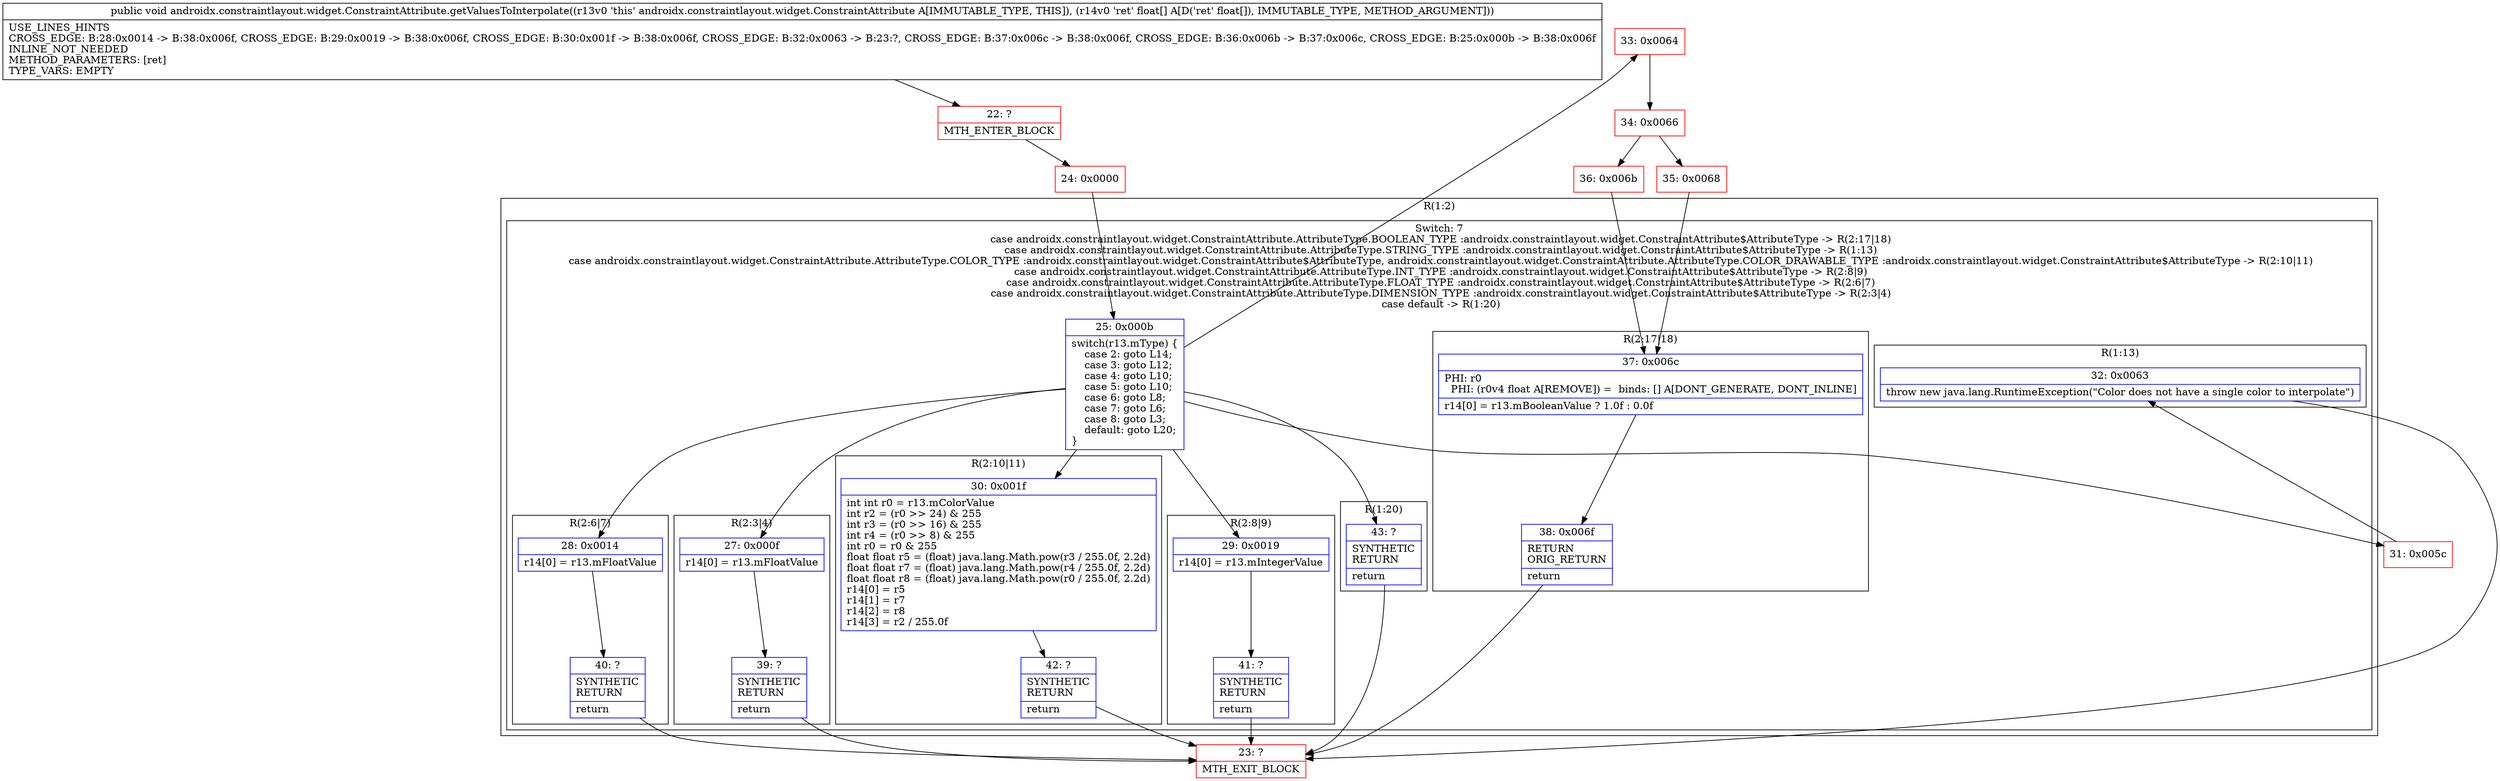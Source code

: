 digraph "CFG forandroidx.constraintlayout.widget.ConstraintAttribute.getValuesToInterpolate([F)V" {
subgraph cluster_Region_2074921204 {
label = "R(1:2)";
node [shape=record,color=blue];
subgraph cluster_SwitchRegion_1709588389 {
label = "Switch: 7
 case androidx.constraintlayout.widget.ConstraintAttribute.AttributeType.BOOLEAN_TYPE :androidx.constraintlayout.widget.ConstraintAttribute$AttributeType -> R(2:17|18)
 case androidx.constraintlayout.widget.ConstraintAttribute.AttributeType.STRING_TYPE :androidx.constraintlayout.widget.ConstraintAttribute$AttributeType -> R(1:13)
 case androidx.constraintlayout.widget.ConstraintAttribute.AttributeType.COLOR_TYPE :androidx.constraintlayout.widget.ConstraintAttribute$AttributeType, androidx.constraintlayout.widget.ConstraintAttribute.AttributeType.COLOR_DRAWABLE_TYPE :androidx.constraintlayout.widget.ConstraintAttribute$AttributeType -> R(2:10|11)
 case androidx.constraintlayout.widget.ConstraintAttribute.AttributeType.INT_TYPE :androidx.constraintlayout.widget.ConstraintAttribute$AttributeType -> R(2:8|9)
 case androidx.constraintlayout.widget.ConstraintAttribute.AttributeType.FLOAT_TYPE :androidx.constraintlayout.widget.ConstraintAttribute$AttributeType -> R(2:6|7)
 case androidx.constraintlayout.widget.ConstraintAttribute.AttributeType.DIMENSION_TYPE :androidx.constraintlayout.widget.ConstraintAttribute$AttributeType -> R(2:3|4)
 case default -> R(1:20)";
node [shape=record,color=blue];
Node_25 [shape=record,label="{25\:\ 0x000b|switch(r13.mType) \{\l    case 2: goto L14;\l    case 3: goto L12;\l    case 4: goto L10;\l    case 5: goto L10;\l    case 6: goto L8;\l    case 7: goto L6;\l    case 8: goto L3;\l    default: goto L20;\l\}\l}"];
subgraph cluster_Region_778544530 {
label = "R(2:17|18)";
node [shape=record,color=blue];
Node_37 [shape=record,label="{37\:\ 0x006c|PHI: r0 \l  PHI: (r0v4 float A[REMOVE]) =  binds: [] A[DONT_GENERATE, DONT_INLINE]\l|r14[0] = r13.mBooleanValue ? 1.0f : 0.0f\l}"];
Node_38 [shape=record,label="{38\:\ 0x006f|RETURN\lORIG_RETURN\l|return\l}"];
}
subgraph cluster_Region_471006710 {
label = "R(1:13)";
node [shape=record,color=blue];
Node_32 [shape=record,label="{32\:\ 0x0063|throw new java.lang.RuntimeException(\"Color does not have a single color to interpolate\")\l}"];
}
subgraph cluster_Region_730038331 {
label = "R(2:10|11)";
node [shape=record,color=blue];
Node_30 [shape=record,label="{30\:\ 0x001f|int int r0 = r13.mColorValue\lint r2 = (r0 \>\> 24) & 255\lint r3 = (r0 \>\> 16) & 255\lint r4 = (r0 \>\> 8) & 255\lint r0 = r0 & 255\lfloat float r5 = (float) java.lang.Math.pow(r3 \/ 255.0f, 2.2d)\lfloat float r7 = (float) java.lang.Math.pow(r4 \/ 255.0f, 2.2d)\lfloat float r8 = (float) java.lang.Math.pow(r0 \/ 255.0f, 2.2d)\lr14[0] = r5\lr14[1] = r7\lr14[2] = r8\lr14[3] = r2 \/ 255.0f\l}"];
Node_42 [shape=record,label="{42\:\ ?|SYNTHETIC\lRETURN\l|return\l}"];
}
subgraph cluster_Region_23363048 {
label = "R(2:8|9)";
node [shape=record,color=blue];
Node_29 [shape=record,label="{29\:\ 0x0019|r14[0] = r13.mIntegerValue\l}"];
Node_41 [shape=record,label="{41\:\ ?|SYNTHETIC\lRETURN\l|return\l}"];
}
subgraph cluster_Region_1428906358 {
label = "R(2:6|7)";
node [shape=record,color=blue];
Node_28 [shape=record,label="{28\:\ 0x0014|r14[0] = r13.mFloatValue\l}"];
Node_40 [shape=record,label="{40\:\ ?|SYNTHETIC\lRETURN\l|return\l}"];
}
subgraph cluster_Region_1181943156 {
label = "R(2:3|4)";
node [shape=record,color=blue];
Node_27 [shape=record,label="{27\:\ 0x000f|r14[0] = r13.mFloatValue\l}"];
Node_39 [shape=record,label="{39\:\ ?|SYNTHETIC\lRETURN\l|return\l}"];
}
subgraph cluster_Region_1292217601 {
label = "R(1:20)";
node [shape=record,color=blue];
Node_43 [shape=record,label="{43\:\ ?|SYNTHETIC\lRETURN\l|return\l}"];
}
}
}
Node_22 [shape=record,color=red,label="{22\:\ ?|MTH_ENTER_BLOCK\l}"];
Node_24 [shape=record,color=red,label="{24\:\ 0x0000}"];
Node_23 [shape=record,color=red,label="{23\:\ ?|MTH_EXIT_BLOCK\l}"];
Node_31 [shape=record,color=red,label="{31\:\ 0x005c}"];
Node_33 [shape=record,color=red,label="{33\:\ 0x0064}"];
Node_34 [shape=record,color=red,label="{34\:\ 0x0066}"];
Node_35 [shape=record,color=red,label="{35\:\ 0x0068}"];
Node_36 [shape=record,color=red,label="{36\:\ 0x006b}"];
MethodNode[shape=record,label="{public void androidx.constraintlayout.widget.ConstraintAttribute.getValuesToInterpolate((r13v0 'this' androidx.constraintlayout.widget.ConstraintAttribute A[IMMUTABLE_TYPE, THIS]), (r14v0 'ret' float[] A[D('ret' float[]), IMMUTABLE_TYPE, METHOD_ARGUMENT]))  | USE_LINES_HINTS\lCROSS_EDGE: B:28:0x0014 \-\> B:38:0x006f, CROSS_EDGE: B:29:0x0019 \-\> B:38:0x006f, CROSS_EDGE: B:30:0x001f \-\> B:38:0x006f, CROSS_EDGE: B:32:0x0063 \-\> B:23:?, CROSS_EDGE: B:37:0x006c \-\> B:38:0x006f, CROSS_EDGE: B:36:0x006b \-\> B:37:0x006c, CROSS_EDGE: B:25:0x000b \-\> B:38:0x006f\lINLINE_NOT_NEEDED\lMETHOD_PARAMETERS: [ret]\lTYPE_VARS: EMPTY\l}"];
MethodNode -> Node_22;Node_25 -> Node_27;
Node_25 -> Node_28;
Node_25 -> Node_29;
Node_25 -> Node_30;
Node_25 -> Node_31;
Node_25 -> Node_33;
Node_25 -> Node_43;
Node_37 -> Node_38;
Node_38 -> Node_23;
Node_32 -> Node_23;
Node_30 -> Node_42;
Node_42 -> Node_23;
Node_29 -> Node_41;
Node_41 -> Node_23;
Node_28 -> Node_40;
Node_40 -> Node_23;
Node_27 -> Node_39;
Node_39 -> Node_23;
Node_43 -> Node_23;
Node_22 -> Node_24;
Node_24 -> Node_25;
Node_31 -> Node_32;
Node_33 -> Node_34;
Node_34 -> Node_35;
Node_34 -> Node_36;
Node_35 -> Node_37;
Node_36 -> Node_37;
}

